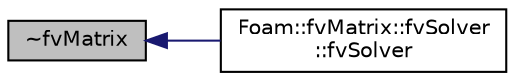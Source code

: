 digraph "~fvMatrix"
{
  bgcolor="transparent";
  edge [fontname="Helvetica",fontsize="10",labelfontname="Helvetica",labelfontsize="10"];
  node [fontname="Helvetica",fontsize="10",shape=record];
  rankdir="LR";
  Node406 [label="~fvMatrix",height=0.2,width=0.4,color="black", fillcolor="grey75", style="filled", fontcolor="black"];
  Node406 -> Node407 [dir="back",color="midnightblue",fontsize="10",style="solid",fontname="Helvetica"];
  Node407 [label="Foam::fvMatrix::fvSolver\l::fvSolver",height=0.2,width=0.4,color="black",URL="$a23449.html#a92b865816ed479944b1e4b3f61cf6f78"];
}
